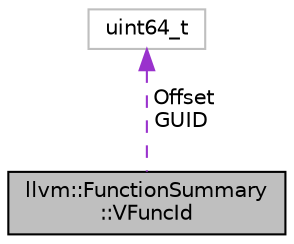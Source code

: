 digraph "llvm::FunctionSummary::VFuncId"
{
 // LATEX_PDF_SIZE
  bgcolor="transparent";
  edge [fontname="Helvetica",fontsize="10",labelfontname="Helvetica",labelfontsize="10"];
  node [fontname="Helvetica",fontsize="10",shape=record];
  Node1 [label="llvm::FunctionSummary\l::VFuncId",height=0.2,width=0.4,color="black", fillcolor="grey75", style="filled", fontcolor="black",tooltip="An \"identifier\" for a virtual function."];
  Node2 -> Node1 [dir="back",color="darkorchid3",fontsize="10",style="dashed",label=" Offset\nGUID" ,fontname="Helvetica"];
  Node2 [label="uint64_t",height=0.2,width=0.4,color="grey75",tooltip=" "];
}
